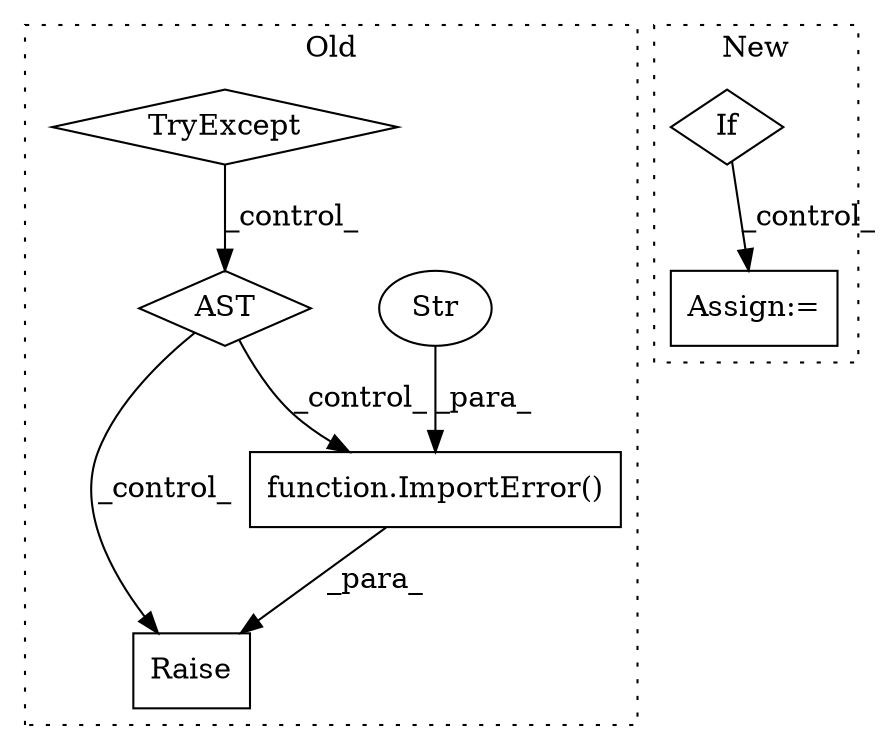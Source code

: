 digraph G {
subgraph cluster0 {
1 [label="function.ImportError()" a="75" s="14278,14893" l="37,22" shape="box"];
3 [label="AST" a="2" s="14225,0" l="7,0" shape="diamond"];
4 [label="Str" a="66" s="14315" l="578" shape="ellipse"];
5 [label="TryExcept" a="71" s="14134" l="60" shape="diamond"];
6 [label="Raise" a="91" s="14272" l="649" shape="box"];
label = "Old";
style="dotted";
}
subgraph cluster1 {
2 [label="If" a="96" s="13720" l="3" shape="diamond"];
7 [label="Assign:=" a="68" s="14328" l="3" shape="box"];
label = "New";
style="dotted";
}
1 -> 6 [label="_para_"];
2 -> 7 [label="_control_"];
3 -> 6 [label="_control_"];
3 -> 1 [label="_control_"];
4 -> 1 [label="_para_"];
5 -> 3 [label="_control_"];
}
